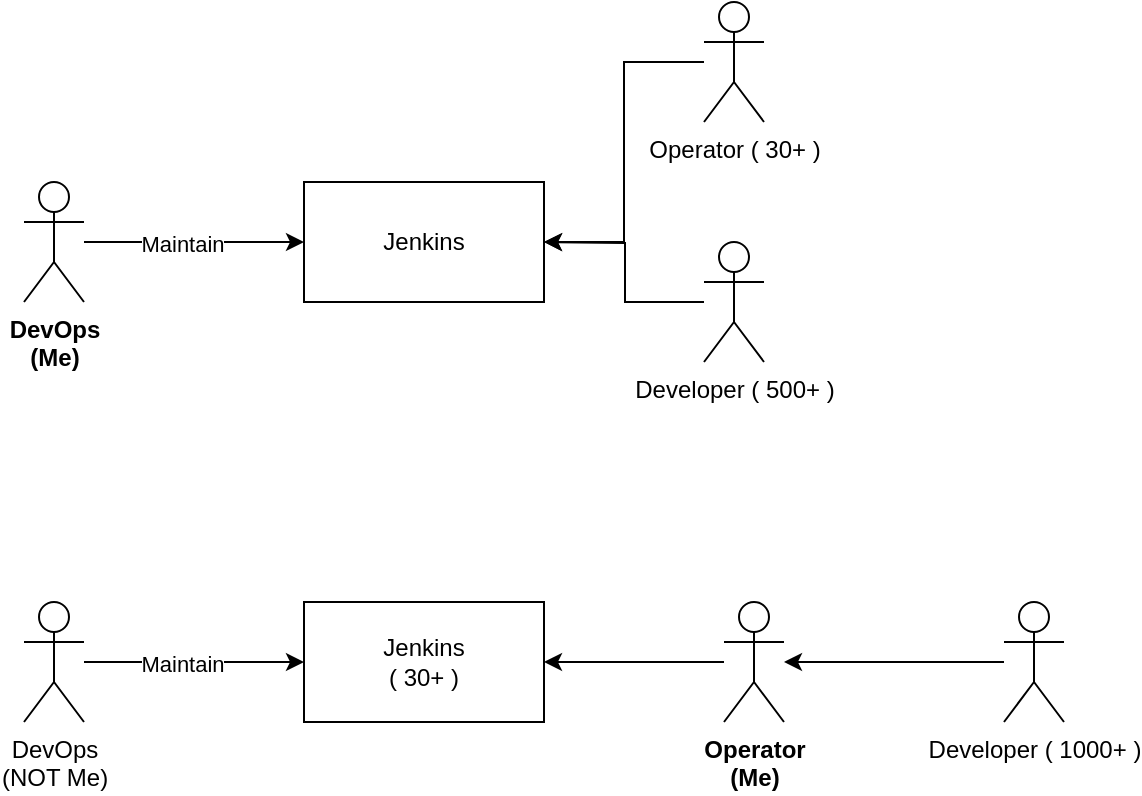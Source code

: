 <mxfile version="25.0.3">
  <diagram name="Page-1" id="BQq5jFl8v_tS8-v_Nik7">
    <mxGraphModel dx="1224" dy="566" grid="1" gridSize="10" guides="1" tooltips="1" connect="1" arrows="1" fold="1" page="1" pageScale="1" pageWidth="850" pageHeight="1100" math="0" shadow="0">
      <root>
        <mxCell id="0" />
        <mxCell id="1" parent="0" />
        <mxCell id="fPDWzeKnm7gVpnzR8Eok-4" style="edgeStyle=orthogonalEdgeStyle;rounded=0;orthogonalLoop=1;jettySize=auto;html=1;entryX=0;entryY=0.5;entryDx=0;entryDy=0;" edge="1" parent="1" source="fPDWzeKnm7gVpnzR8Eok-1" target="fPDWzeKnm7gVpnzR8Eok-2">
          <mxGeometry relative="1" as="geometry" />
        </mxCell>
        <mxCell id="fPDWzeKnm7gVpnzR8Eok-5" value="Maintain" style="edgeLabel;html=1;align=center;verticalAlign=middle;resizable=0;points=[];" vertex="1" connectable="0" parent="fPDWzeKnm7gVpnzR8Eok-4">
          <mxGeometry x="-0.109" y="-1" relative="1" as="geometry">
            <mxPoint as="offset" />
          </mxGeometry>
        </mxCell>
        <mxCell id="fPDWzeKnm7gVpnzR8Eok-1" value="&lt;b&gt;DevOps&lt;/b&gt;&lt;div&gt;&lt;b&gt;(Me)&lt;/b&gt;&lt;/div&gt;" style="shape=umlActor;verticalLabelPosition=bottom;verticalAlign=top;html=1;outlineConnect=0;" vertex="1" parent="1">
          <mxGeometry x="60" y="170" width="30" height="60" as="geometry" />
        </mxCell>
        <mxCell id="fPDWzeKnm7gVpnzR8Eok-2" value="Jenkins" style="rounded=0;whiteSpace=wrap;html=1;" vertex="1" parent="1">
          <mxGeometry x="200" y="170" width="120" height="60" as="geometry" />
        </mxCell>
        <mxCell id="fPDWzeKnm7gVpnzR8Eok-8" style="edgeStyle=orthogonalEdgeStyle;rounded=0;orthogonalLoop=1;jettySize=auto;html=1;entryX=1;entryY=0.5;entryDx=0;entryDy=0;" edge="1" parent="1" source="fPDWzeKnm7gVpnzR8Eok-6" target="fPDWzeKnm7gVpnzR8Eok-2">
          <mxGeometry relative="1" as="geometry" />
        </mxCell>
        <mxCell id="fPDWzeKnm7gVpnzR8Eok-6" value="Operator ( 30+ )" style="shape=umlActor;verticalLabelPosition=bottom;verticalAlign=top;html=1;outlineConnect=0;" vertex="1" parent="1">
          <mxGeometry x="400" y="80" width="30" height="60" as="geometry" />
        </mxCell>
        <mxCell id="fPDWzeKnm7gVpnzR8Eok-9" style="edgeStyle=orthogonalEdgeStyle;rounded=0;orthogonalLoop=1;jettySize=auto;html=1;" edge="1" parent="1" source="fPDWzeKnm7gVpnzR8Eok-7">
          <mxGeometry relative="1" as="geometry">
            <mxPoint x="320" y="200" as="targetPoint" />
          </mxGeometry>
        </mxCell>
        <mxCell id="fPDWzeKnm7gVpnzR8Eok-7" value="Developer ( 500+ )" style="shape=umlActor;verticalLabelPosition=bottom;verticalAlign=top;html=1;outlineConnect=0;" vertex="1" parent="1">
          <mxGeometry x="400" y="200" width="30" height="60" as="geometry" />
        </mxCell>
        <mxCell id="fPDWzeKnm7gVpnzR8Eok-13" style="edgeStyle=orthogonalEdgeStyle;rounded=0;orthogonalLoop=1;jettySize=auto;html=1;entryX=0;entryY=0.5;entryDx=0;entryDy=0;" edge="1" parent="1" source="fPDWzeKnm7gVpnzR8Eok-15" target="fPDWzeKnm7gVpnzR8Eok-16">
          <mxGeometry relative="1" as="geometry" />
        </mxCell>
        <mxCell id="fPDWzeKnm7gVpnzR8Eok-14" value="Maintain" style="edgeLabel;html=1;align=center;verticalAlign=middle;resizable=0;points=[];" vertex="1" connectable="0" parent="fPDWzeKnm7gVpnzR8Eok-13">
          <mxGeometry x="-0.109" y="-1" relative="1" as="geometry">
            <mxPoint as="offset" />
          </mxGeometry>
        </mxCell>
        <mxCell id="fPDWzeKnm7gVpnzR8Eok-15" value="DevOps&lt;div&gt;(NOT Me)&lt;/div&gt;" style="shape=umlActor;verticalLabelPosition=bottom;verticalAlign=top;html=1;outlineConnect=0;" vertex="1" parent="1">
          <mxGeometry x="60" y="380" width="30" height="60" as="geometry" />
        </mxCell>
        <mxCell id="fPDWzeKnm7gVpnzR8Eok-16" value="Jenkins&lt;div&gt;( 30+ )&lt;/div&gt;" style="rounded=0;whiteSpace=wrap;html=1;" vertex="1" parent="1">
          <mxGeometry x="200" y="380" width="120" height="60" as="geometry" />
        </mxCell>
        <mxCell id="fPDWzeKnm7gVpnzR8Eok-19" style="edgeStyle=orthogonalEdgeStyle;rounded=0;orthogonalLoop=1;jettySize=auto;html=1;entryX=1;entryY=0.5;entryDx=0;entryDy=0;" edge="1" parent="1" source="fPDWzeKnm7gVpnzR8Eok-17" target="fPDWzeKnm7gVpnzR8Eok-16">
          <mxGeometry relative="1" as="geometry" />
        </mxCell>
        <mxCell id="fPDWzeKnm7gVpnzR8Eok-17" value="&lt;b&gt;Operator&lt;/b&gt;&lt;div&gt;&lt;b&gt;(Me)&lt;/b&gt;&lt;/div&gt;" style="shape=umlActor;verticalLabelPosition=bottom;verticalAlign=top;html=1;outlineConnect=0;" vertex="1" parent="1">
          <mxGeometry x="410" y="380" width="30" height="60" as="geometry" />
        </mxCell>
        <mxCell id="fPDWzeKnm7gVpnzR8Eok-22" style="edgeStyle=orthogonalEdgeStyle;rounded=0;orthogonalLoop=1;jettySize=auto;html=1;" edge="1" parent="1" source="fPDWzeKnm7gVpnzR8Eok-20" target="fPDWzeKnm7gVpnzR8Eok-17">
          <mxGeometry relative="1" as="geometry" />
        </mxCell>
        <mxCell id="fPDWzeKnm7gVpnzR8Eok-20" value="Developer ( 1000+ )" style="shape=umlActor;verticalLabelPosition=bottom;verticalAlign=top;html=1;outlineConnect=0;" vertex="1" parent="1">
          <mxGeometry x="550" y="380" width="30" height="60" as="geometry" />
        </mxCell>
      </root>
    </mxGraphModel>
  </diagram>
</mxfile>
